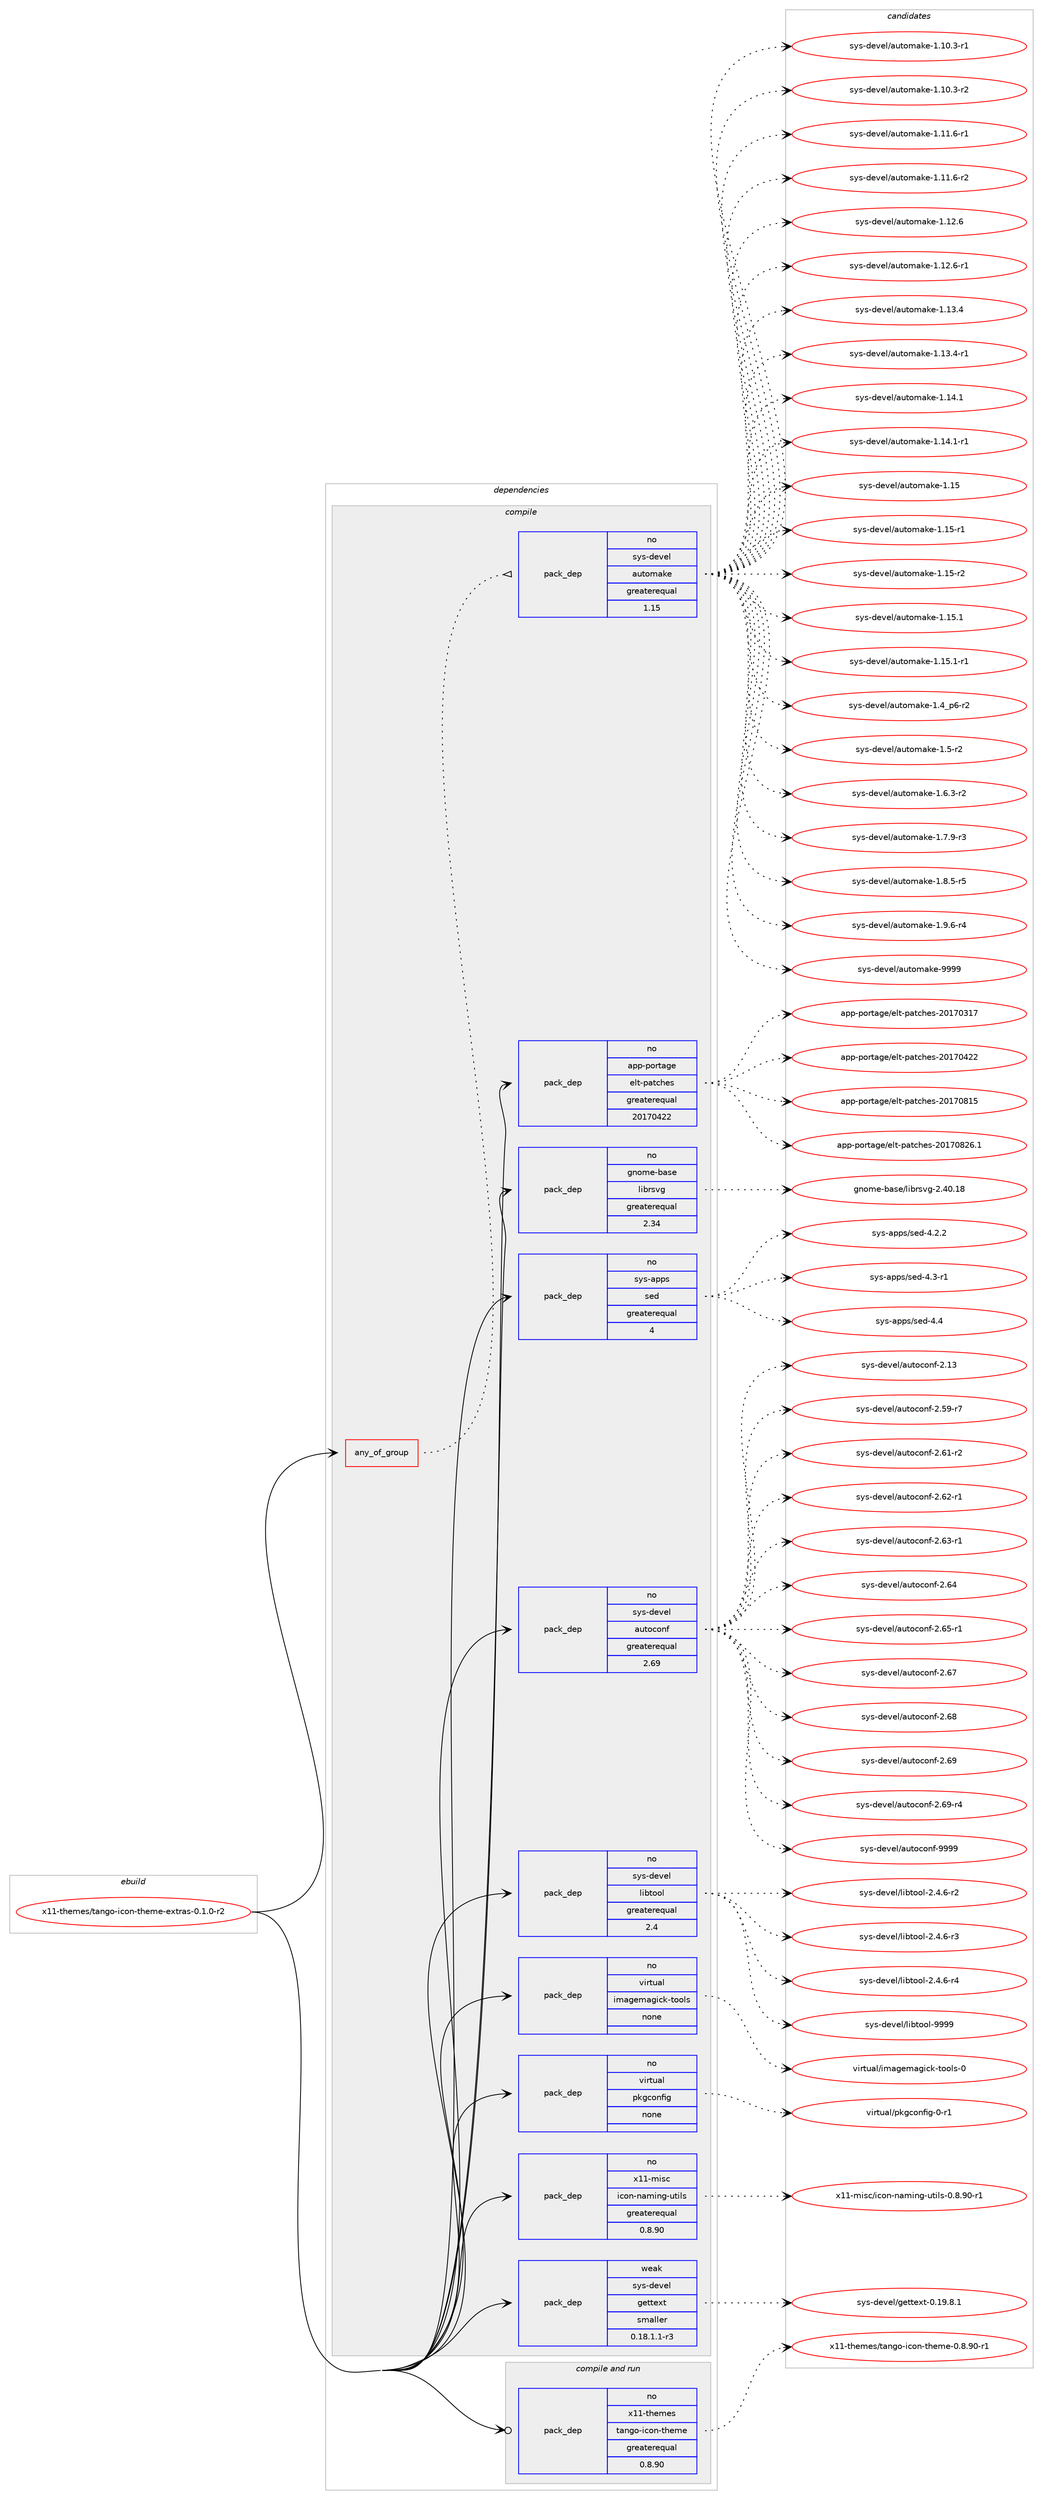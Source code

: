 digraph prolog {

# *************
# Graph options
# *************

newrank=true;
concentrate=true;
compound=true;
graph [rankdir=LR,fontname=Helvetica,fontsize=10,ranksep=1.5];#, ranksep=2.5, nodesep=0.2];
edge  [arrowhead=vee];
node  [fontname=Helvetica,fontsize=10];

# **********
# The ebuild
# **********

subgraph cluster_leftcol {
color=gray;
rank=same;
label=<<i>ebuild</i>>;
id [label="x11-themes/tango-icon-theme-extras-0.1.0-r2", color=red, width=4, href="../x11-themes/tango-icon-theme-extras-0.1.0-r2.svg"];
}

# ****************
# The dependencies
# ****************

subgraph cluster_midcol {
color=gray;
label=<<i>dependencies</i>>;
subgraph cluster_compile {
fillcolor="#eeeeee";
style=filled;
label=<<i>compile</i>>;
subgraph any9744 {
dependency530887 [label=<<TABLE BORDER="0" CELLBORDER="1" CELLSPACING="0" CELLPADDING="4"><TR><TD CELLPADDING="10">any_of_group</TD></TR></TABLE>>, shape=none, color=red];subgraph pack396873 {
dependency530888 [label=<<TABLE BORDER="0" CELLBORDER="1" CELLSPACING="0" CELLPADDING="4" WIDTH="220"><TR><TD ROWSPAN="6" CELLPADDING="30">pack_dep</TD></TR><TR><TD WIDTH="110">no</TD></TR><TR><TD>sys-devel</TD></TR><TR><TD>automake</TD></TR><TR><TD>greaterequal</TD></TR><TR><TD>1.15</TD></TR></TABLE>>, shape=none, color=blue];
}
dependency530887:e -> dependency530888:w [weight=20,style="dotted",arrowhead="oinv"];
}
id:e -> dependency530887:w [weight=20,style="solid",arrowhead="vee"];
subgraph pack396874 {
dependency530889 [label=<<TABLE BORDER="0" CELLBORDER="1" CELLSPACING="0" CELLPADDING="4" WIDTH="220"><TR><TD ROWSPAN="6" CELLPADDING="30">pack_dep</TD></TR><TR><TD WIDTH="110">no</TD></TR><TR><TD>app-portage</TD></TR><TR><TD>elt-patches</TD></TR><TR><TD>greaterequal</TD></TR><TR><TD>20170422</TD></TR></TABLE>>, shape=none, color=blue];
}
id:e -> dependency530889:w [weight=20,style="solid",arrowhead="vee"];
subgraph pack396875 {
dependency530890 [label=<<TABLE BORDER="0" CELLBORDER="1" CELLSPACING="0" CELLPADDING="4" WIDTH="220"><TR><TD ROWSPAN="6" CELLPADDING="30">pack_dep</TD></TR><TR><TD WIDTH="110">no</TD></TR><TR><TD>gnome-base</TD></TR><TR><TD>librsvg</TD></TR><TR><TD>greaterequal</TD></TR><TR><TD>2.34</TD></TR></TABLE>>, shape=none, color=blue];
}
id:e -> dependency530890:w [weight=20,style="solid",arrowhead="vee"];
subgraph pack396876 {
dependency530891 [label=<<TABLE BORDER="0" CELLBORDER="1" CELLSPACING="0" CELLPADDING="4" WIDTH="220"><TR><TD ROWSPAN="6" CELLPADDING="30">pack_dep</TD></TR><TR><TD WIDTH="110">no</TD></TR><TR><TD>sys-apps</TD></TR><TR><TD>sed</TD></TR><TR><TD>greaterequal</TD></TR><TR><TD>4</TD></TR></TABLE>>, shape=none, color=blue];
}
id:e -> dependency530891:w [weight=20,style="solid",arrowhead="vee"];
subgraph pack396877 {
dependency530892 [label=<<TABLE BORDER="0" CELLBORDER="1" CELLSPACING="0" CELLPADDING="4" WIDTH="220"><TR><TD ROWSPAN="6" CELLPADDING="30">pack_dep</TD></TR><TR><TD WIDTH="110">no</TD></TR><TR><TD>sys-devel</TD></TR><TR><TD>autoconf</TD></TR><TR><TD>greaterequal</TD></TR><TR><TD>2.69</TD></TR></TABLE>>, shape=none, color=blue];
}
id:e -> dependency530892:w [weight=20,style="solid",arrowhead="vee"];
subgraph pack396878 {
dependency530893 [label=<<TABLE BORDER="0" CELLBORDER="1" CELLSPACING="0" CELLPADDING="4" WIDTH="220"><TR><TD ROWSPAN="6" CELLPADDING="30">pack_dep</TD></TR><TR><TD WIDTH="110">no</TD></TR><TR><TD>sys-devel</TD></TR><TR><TD>libtool</TD></TR><TR><TD>greaterequal</TD></TR><TR><TD>2.4</TD></TR></TABLE>>, shape=none, color=blue];
}
id:e -> dependency530893:w [weight=20,style="solid",arrowhead="vee"];
subgraph pack396879 {
dependency530894 [label=<<TABLE BORDER="0" CELLBORDER="1" CELLSPACING="0" CELLPADDING="4" WIDTH="220"><TR><TD ROWSPAN="6" CELLPADDING="30">pack_dep</TD></TR><TR><TD WIDTH="110">no</TD></TR><TR><TD>virtual</TD></TR><TR><TD>imagemagick-tools</TD></TR><TR><TD>none</TD></TR><TR><TD></TD></TR></TABLE>>, shape=none, color=blue];
}
id:e -> dependency530894:w [weight=20,style="solid",arrowhead="vee"];
subgraph pack396880 {
dependency530895 [label=<<TABLE BORDER="0" CELLBORDER="1" CELLSPACING="0" CELLPADDING="4" WIDTH="220"><TR><TD ROWSPAN="6" CELLPADDING="30">pack_dep</TD></TR><TR><TD WIDTH="110">no</TD></TR><TR><TD>virtual</TD></TR><TR><TD>pkgconfig</TD></TR><TR><TD>none</TD></TR><TR><TD></TD></TR></TABLE>>, shape=none, color=blue];
}
id:e -> dependency530895:w [weight=20,style="solid",arrowhead="vee"];
subgraph pack396881 {
dependency530896 [label=<<TABLE BORDER="0" CELLBORDER="1" CELLSPACING="0" CELLPADDING="4" WIDTH="220"><TR><TD ROWSPAN="6" CELLPADDING="30">pack_dep</TD></TR><TR><TD WIDTH="110">no</TD></TR><TR><TD>x11-misc</TD></TR><TR><TD>icon-naming-utils</TD></TR><TR><TD>greaterequal</TD></TR><TR><TD>0.8.90</TD></TR></TABLE>>, shape=none, color=blue];
}
id:e -> dependency530896:w [weight=20,style="solid",arrowhead="vee"];
subgraph pack396882 {
dependency530897 [label=<<TABLE BORDER="0" CELLBORDER="1" CELLSPACING="0" CELLPADDING="4" WIDTH="220"><TR><TD ROWSPAN="6" CELLPADDING="30">pack_dep</TD></TR><TR><TD WIDTH="110">weak</TD></TR><TR><TD>sys-devel</TD></TR><TR><TD>gettext</TD></TR><TR><TD>smaller</TD></TR><TR><TD>0.18.1.1-r3</TD></TR></TABLE>>, shape=none, color=blue];
}
id:e -> dependency530897:w [weight=20,style="solid",arrowhead="vee"];
}
subgraph cluster_compileandrun {
fillcolor="#eeeeee";
style=filled;
label=<<i>compile and run</i>>;
subgraph pack396883 {
dependency530898 [label=<<TABLE BORDER="0" CELLBORDER="1" CELLSPACING="0" CELLPADDING="4" WIDTH="220"><TR><TD ROWSPAN="6" CELLPADDING="30">pack_dep</TD></TR><TR><TD WIDTH="110">no</TD></TR><TR><TD>x11-themes</TD></TR><TR><TD>tango-icon-theme</TD></TR><TR><TD>greaterequal</TD></TR><TR><TD>0.8.90</TD></TR></TABLE>>, shape=none, color=blue];
}
id:e -> dependency530898:w [weight=20,style="solid",arrowhead="odotvee"];
}
subgraph cluster_run {
fillcolor="#eeeeee";
style=filled;
label=<<i>run</i>>;
}
}

# **************
# The candidates
# **************

subgraph cluster_choices {
rank=same;
color=gray;
label=<<i>candidates</i>>;

subgraph choice396873 {
color=black;
nodesep=1;
choice11512111545100101118101108479711711611110997107101454946494846514511449 [label="sys-devel/automake-1.10.3-r1", color=red, width=4,href="../sys-devel/automake-1.10.3-r1.svg"];
choice11512111545100101118101108479711711611110997107101454946494846514511450 [label="sys-devel/automake-1.10.3-r2", color=red, width=4,href="../sys-devel/automake-1.10.3-r2.svg"];
choice11512111545100101118101108479711711611110997107101454946494946544511449 [label="sys-devel/automake-1.11.6-r1", color=red, width=4,href="../sys-devel/automake-1.11.6-r1.svg"];
choice11512111545100101118101108479711711611110997107101454946494946544511450 [label="sys-devel/automake-1.11.6-r2", color=red, width=4,href="../sys-devel/automake-1.11.6-r2.svg"];
choice1151211154510010111810110847971171161111099710710145494649504654 [label="sys-devel/automake-1.12.6", color=red, width=4,href="../sys-devel/automake-1.12.6.svg"];
choice11512111545100101118101108479711711611110997107101454946495046544511449 [label="sys-devel/automake-1.12.6-r1", color=red, width=4,href="../sys-devel/automake-1.12.6-r1.svg"];
choice1151211154510010111810110847971171161111099710710145494649514652 [label="sys-devel/automake-1.13.4", color=red, width=4,href="../sys-devel/automake-1.13.4.svg"];
choice11512111545100101118101108479711711611110997107101454946495146524511449 [label="sys-devel/automake-1.13.4-r1", color=red, width=4,href="../sys-devel/automake-1.13.4-r1.svg"];
choice1151211154510010111810110847971171161111099710710145494649524649 [label="sys-devel/automake-1.14.1", color=red, width=4,href="../sys-devel/automake-1.14.1.svg"];
choice11512111545100101118101108479711711611110997107101454946495246494511449 [label="sys-devel/automake-1.14.1-r1", color=red, width=4,href="../sys-devel/automake-1.14.1-r1.svg"];
choice115121115451001011181011084797117116111109971071014549464953 [label="sys-devel/automake-1.15", color=red, width=4,href="../sys-devel/automake-1.15.svg"];
choice1151211154510010111810110847971171161111099710710145494649534511449 [label="sys-devel/automake-1.15-r1", color=red, width=4,href="../sys-devel/automake-1.15-r1.svg"];
choice1151211154510010111810110847971171161111099710710145494649534511450 [label="sys-devel/automake-1.15-r2", color=red, width=4,href="../sys-devel/automake-1.15-r2.svg"];
choice1151211154510010111810110847971171161111099710710145494649534649 [label="sys-devel/automake-1.15.1", color=red, width=4,href="../sys-devel/automake-1.15.1.svg"];
choice11512111545100101118101108479711711611110997107101454946495346494511449 [label="sys-devel/automake-1.15.1-r1", color=red, width=4,href="../sys-devel/automake-1.15.1-r1.svg"];
choice115121115451001011181011084797117116111109971071014549465295112544511450 [label="sys-devel/automake-1.4_p6-r2", color=red, width=4,href="../sys-devel/automake-1.4_p6-r2.svg"];
choice11512111545100101118101108479711711611110997107101454946534511450 [label="sys-devel/automake-1.5-r2", color=red, width=4,href="../sys-devel/automake-1.5-r2.svg"];
choice115121115451001011181011084797117116111109971071014549465446514511450 [label="sys-devel/automake-1.6.3-r2", color=red, width=4,href="../sys-devel/automake-1.6.3-r2.svg"];
choice115121115451001011181011084797117116111109971071014549465546574511451 [label="sys-devel/automake-1.7.9-r3", color=red, width=4,href="../sys-devel/automake-1.7.9-r3.svg"];
choice115121115451001011181011084797117116111109971071014549465646534511453 [label="sys-devel/automake-1.8.5-r5", color=red, width=4,href="../sys-devel/automake-1.8.5-r5.svg"];
choice115121115451001011181011084797117116111109971071014549465746544511452 [label="sys-devel/automake-1.9.6-r4", color=red, width=4,href="../sys-devel/automake-1.9.6-r4.svg"];
choice115121115451001011181011084797117116111109971071014557575757 [label="sys-devel/automake-9999", color=red, width=4,href="../sys-devel/automake-9999.svg"];
dependency530888:e -> choice11512111545100101118101108479711711611110997107101454946494846514511449:w [style=dotted,weight="100"];
dependency530888:e -> choice11512111545100101118101108479711711611110997107101454946494846514511450:w [style=dotted,weight="100"];
dependency530888:e -> choice11512111545100101118101108479711711611110997107101454946494946544511449:w [style=dotted,weight="100"];
dependency530888:e -> choice11512111545100101118101108479711711611110997107101454946494946544511450:w [style=dotted,weight="100"];
dependency530888:e -> choice1151211154510010111810110847971171161111099710710145494649504654:w [style=dotted,weight="100"];
dependency530888:e -> choice11512111545100101118101108479711711611110997107101454946495046544511449:w [style=dotted,weight="100"];
dependency530888:e -> choice1151211154510010111810110847971171161111099710710145494649514652:w [style=dotted,weight="100"];
dependency530888:e -> choice11512111545100101118101108479711711611110997107101454946495146524511449:w [style=dotted,weight="100"];
dependency530888:e -> choice1151211154510010111810110847971171161111099710710145494649524649:w [style=dotted,weight="100"];
dependency530888:e -> choice11512111545100101118101108479711711611110997107101454946495246494511449:w [style=dotted,weight="100"];
dependency530888:e -> choice115121115451001011181011084797117116111109971071014549464953:w [style=dotted,weight="100"];
dependency530888:e -> choice1151211154510010111810110847971171161111099710710145494649534511449:w [style=dotted,weight="100"];
dependency530888:e -> choice1151211154510010111810110847971171161111099710710145494649534511450:w [style=dotted,weight="100"];
dependency530888:e -> choice1151211154510010111810110847971171161111099710710145494649534649:w [style=dotted,weight="100"];
dependency530888:e -> choice11512111545100101118101108479711711611110997107101454946495346494511449:w [style=dotted,weight="100"];
dependency530888:e -> choice115121115451001011181011084797117116111109971071014549465295112544511450:w [style=dotted,weight="100"];
dependency530888:e -> choice11512111545100101118101108479711711611110997107101454946534511450:w [style=dotted,weight="100"];
dependency530888:e -> choice115121115451001011181011084797117116111109971071014549465446514511450:w [style=dotted,weight="100"];
dependency530888:e -> choice115121115451001011181011084797117116111109971071014549465546574511451:w [style=dotted,weight="100"];
dependency530888:e -> choice115121115451001011181011084797117116111109971071014549465646534511453:w [style=dotted,weight="100"];
dependency530888:e -> choice115121115451001011181011084797117116111109971071014549465746544511452:w [style=dotted,weight="100"];
dependency530888:e -> choice115121115451001011181011084797117116111109971071014557575757:w [style=dotted,weight="100"];
}
subgraph choice396874 {
color=black;
nodesep=1;
choice97112112451121111141169710310147101108116451129711699104101115455048495548514955 [label="app-portage/elt-patches-20170317", color=red, width=4,href="../app-portage/elt-patches-20170317.svg"];
choice97112112451121111141169710310147101108116451129711699104101115455048495548525050 [label="app-portage/elt-patches-20170422", color=red, width=4,href="../app-portage/elt-patches-20170422.svg"];
choice97112112451121111141169710310147101108116451129711699104101115455048495548564953 [label="app-portage/elt-patches-20170815", color=red, width=4,href="../app-portage/elt-patches-20170815.svg"];
choice971121124511211111411697103101471011081164511297116991041011154550484955485650544649 [label="app-portage/elt-patches-20170826.1", color=red, width=4,href="../app-portage/elt-patches-20170826.1.svg"];
dependency530889:e -> choice97112112451121111141169710310147101108116451129711699104101115455048495548514955:w [style=dotted,weight="100"];
dependency530889:e -> choice97112112451121111141169710310147101108116451129711699104101115455048495548525050:w [style=dotted,weight="100"];
dependency530889:e -> choice97112112451121111141169710310147101108116451129711699104101115455048495548564953:w [style=dotted,weight="100"];
dependency530889:e -> choice971121124511211111411697103101471011081164511297116991041011154550484955485650544649:w [style=dotted,weight="100"];
}
subgraph choice396875 {
color=black;
nodesep=1;
choice10311011110910145989711510147108105981141151181034550465248464956 [label="gnome-base/librsvg-2.40.18", color=red, width=4,href="../gnome-base/librsvg-2.40.18.svg"];
dependency530890:e -> choice10311011110910145989711510147108105981141151181034550465248464956:w [style=dotted,weight="100"];
}
subgraph choice396876 {
color=black;
nodesep=1;
choice115121115459711211211547115101100455246504650 [label="sys-apps/sed-4.2.2", color=red, width=4,href="../sys-apps/sed-4.2.2.svg"];
choice115121115459711211211547115101100455246514511449 [label="sys-apps/sed-4.3-r1", color=red, width=4,href="../sys-apps/sed-4.3-r1.svg"];
choice11512111545971121121154711510110045524652 [label="sys-apps/sed-4.4", color=red, width=4,href="../sys-apps/sed-4.4.svg"];
dependency530891:e -> choice115121115459711211211547115101100455246504650:w [style=dotted,weight="100"];
dependency530891:e -> choice115121115459711211211547115101100455246514511449:w [style=dotted,weight="100"];
dependency530891:e -> choice11512111545971121121154711510110045524652:w [style=dotted,weight="100"];
}
subgraph choice396877 {
color=black;
nodesep=1;
choice115121115451001011181011084797117116111991111101024550464951 [label="sys-devel/autoconf-2.13", color=red, width=4,href="../sys-devel/autoconf-2.13.svg"];
choice1151211154510010111810110847971171161119911111010245504653574511455 [label="sys-devel/autoconf-2.59-r7", color=red, width=4,href="../sys-devel/autoconf-2.59-r7.svg"];
choice1151211154510010111810110847971171161119911111010245504654494511450 [label="sys-devel/autoconf-2.61-r2", color=red, width=4,href="../sys-devel/autoconf-2.61-r2.svg"];
choice1151211154510010111810110847971171161119911111010245504654504511449 [label="sys-devel/autoconf-2.62-r1", color=red, width=4,href="../sys-devel/autoconf-2.62-r1.svg"];
choice1151211154510010111810110847971171161119911111010245504654514511449 [label="sys-devel/autoconf-2.63-r1", color=red, width=4,href="../sys-devel/autoconf-2.63-r1.svg"];
choice115121115451001011181011084797117116111991111101024550465452 [label="sys-devel/autoconf-2.64", color=red, width=4,href="../sys-devel/autoconf-2.64.svg"];
choice1151211154510010111810110847971171161119911111010245504654534511449 [label="sys-devel/autoconf-2.65-r1", color=red, width=4,href="../sys-devel/autoconf-2.65-r1.svg"];
choice115121115451001011181011084797117116111991111101024550465455 [label="sys-devel/autoconf-2.67", color=red, width=4,href="../sys-devel/autoconf-2.67.svg"];
choice115121115451001011181011084797117116111991111101024550465456 [label="sys-devel/autoconf-2.68", color=red, width=4,href="../sys-devel/autoconf-2.68.svg"];
choice115121115451001011181011084797117116111991111101024550465457 [label="sys-devel/autoconf-2.69", color=red, width=4,href="../sys-devel/autoconf-2.69.svg"];
choice1151211154510010111810110847971171161119911111010245504654574511452 [label="sys-devel/autoconf-2.69-r4", color=red, width=4,href="../sys-devel/autoconf-2.69-r4.svg"];
choice115121115451001011181011084797117116111991111101024557575757 [label="sys-devel/autoconf-9999", color=red, width=4,href="../sys-devel/autoconf-9999.svg"];
dependency530892:e -> choice115121115451001011181011084797117116111991111101024550464951:w [style=dotted,weight="100"];
dependency530892:e -> choice1151211154510010111810110847971171161119911111010245504653574511455:w [style=dotted,weight="100"];
dependency530892:e -> choice1151211154510010111810110847971171161119911111010245504654494511450:w [style=dotted,weight="100"];
dependency530892:e -> choice1151211154510010111810110847971171161119911111010245504654504511449:w [style=dotted,weight="100"];
dependency530892:e -> choice1151211154510010111810110847971171161119911111010245504654514511449:w [style=dotted,weight="100"];
dependency530892:e -> choice115121115451001011181011084797117116111991111101024550465452:w [style=dotted,weight="100"];
dependency530892:e -> choice1151211154510010111810110847971171161119911111010245504654534511449:w [style=dotted,weight="100"];
dependency530892:e -> choice115121115451001011181011084797117116111991111101024550465455:w [style=dotted,weight="100"];
dependency530892:e -> choice115121115451001011181011084797117116111991111101024550465456:w [style=dotted,weight="100"];
dependency530892:e -> choice115121115451001011181011084797117116111991111101024550465457:w [style=dotted,weight="100"];
dependency530892:e -> choice1151211154510010111810110847971171161119911111010245504654574511452:w [style=dotted,weight="100"];
dependency530892:e -> choice115121115451001011181011084797117116111991111101024557575757:w [style=dotted,weight="100"];
}
subgraph choice396878 {
color=black;
nodesep=1;
choice1151211154510010111810110847108105981161111111084550465246544511450 [label="sys-devel/libtool-2.4.6-r2", color=red, width=4,href="../sys-devel/libtool-2.4.6-r2.svg"];
choice1151211154510010111810110847108105981161111111084550465246544511451 [label="sys-devel/libtool-2.4.6-r3", color=red, width=4,href="../sys-devel/libtool-2.4.6-r3.svg"];
choice1151211154510010111810110847108105981161111111084550465246544511452 [label="sys-devel/libtool-2.4.6-r4", color=red, width=4,href="../sys-devel/libtool-2.4.6-r4.svg"];
choice1151211154510010111810110847108105981161111111084557575757 [label="sys-devel/libtool-9999", color=red, width=4,href="../sys-devel/libtool-9999.svg"];
dependency530893:e -> choice1151211154510010111810110847108105981161111111084550465246544511450:w [style=dotted,weight="100"];
dependency530893:e -> choice1151211154510010111810110847108105981161111111084550465246544511451:w [style=dotted,weight="100"];
dependency530893:e -> choice1151211154510010111810110847108105981161111111084550465246544511452:w [style=dotted,weight="100"];
dependency530893:e -> choice1151211154510010111810110847108105981161111111084557575757:w [style=dotted,weight="100"];
}
subgraph choice396879 {
color=black;
nodesep=1;
choice1181051141161179710847105109971031011099710310599107451161111111081154548 [label="virtual/imagemagick-tools-0", color=red, width=4,href="../virtual/imagemagick-tools-0.svg"];
dependency530894:e -> choice1181051141161179710847105109971031011099710310599107451161111111081154548:w [style=dotted,weight="100"];
}
subgraph choice396880 {
color=black;
nodesep=1;
choice11810511411611797108471121071039911111010210510345484511449 [label="virtual/pkgconfig-0-r1", color=red, width=4,href="../virtual/pkgconfig-0-r1.svg"];
dependency530895:e -> choice11810511411611797108471121071039911111010210510345484511449:w [style=dotted,weight="100"];
}
subgraph choice396881 {
color=black;
nodesep=1;
choice120494945109105115994710599111110451109710910511010345117116105108115454846564657484511449 [label="x11-misc/icon-naming-utils-0.8.90-r1", color=red, width=4,href="../x11-misc/icon-naming-utils-0.8.90-r1.svg"];
dependency530896:e -> choice120494945109105115994710599111110451109710910511010345117116105108115454846564657484511449:w [style=dotted,weight="100"];
}
subgraph choice396882 {
color=black;
nodesep=1;
choice1151211154510010111810110847103101116116101120116454846495746564649 [label="sys-devel/gettext-0.19.8.1", color=red, width=4,href="../sys-devel/gettext-0.19.8.1.svg"];
dependency530897:e -> choice1151211154510010111810110847103101116116101120116454846495746564649:w [style=dotted,weight="100"];
}
subgraph choice396883 {
color=black;
nodesep=1;
choice1204949451161041011091011154711697110103111451059911111045116104101109101454846564657484511449 [label="x11-themes/tango-icon-theme-0.8.90-r1", color=red, width=4,href="../x11-themes/tango-icon-theme-0.8.90-r1.svg"];
dependency530898:e -> choice1204949451161041011091011154711697110103111451059911111045116104101109101454846564657484511449:w [style=dotted,weight="100"];
}
}

}
